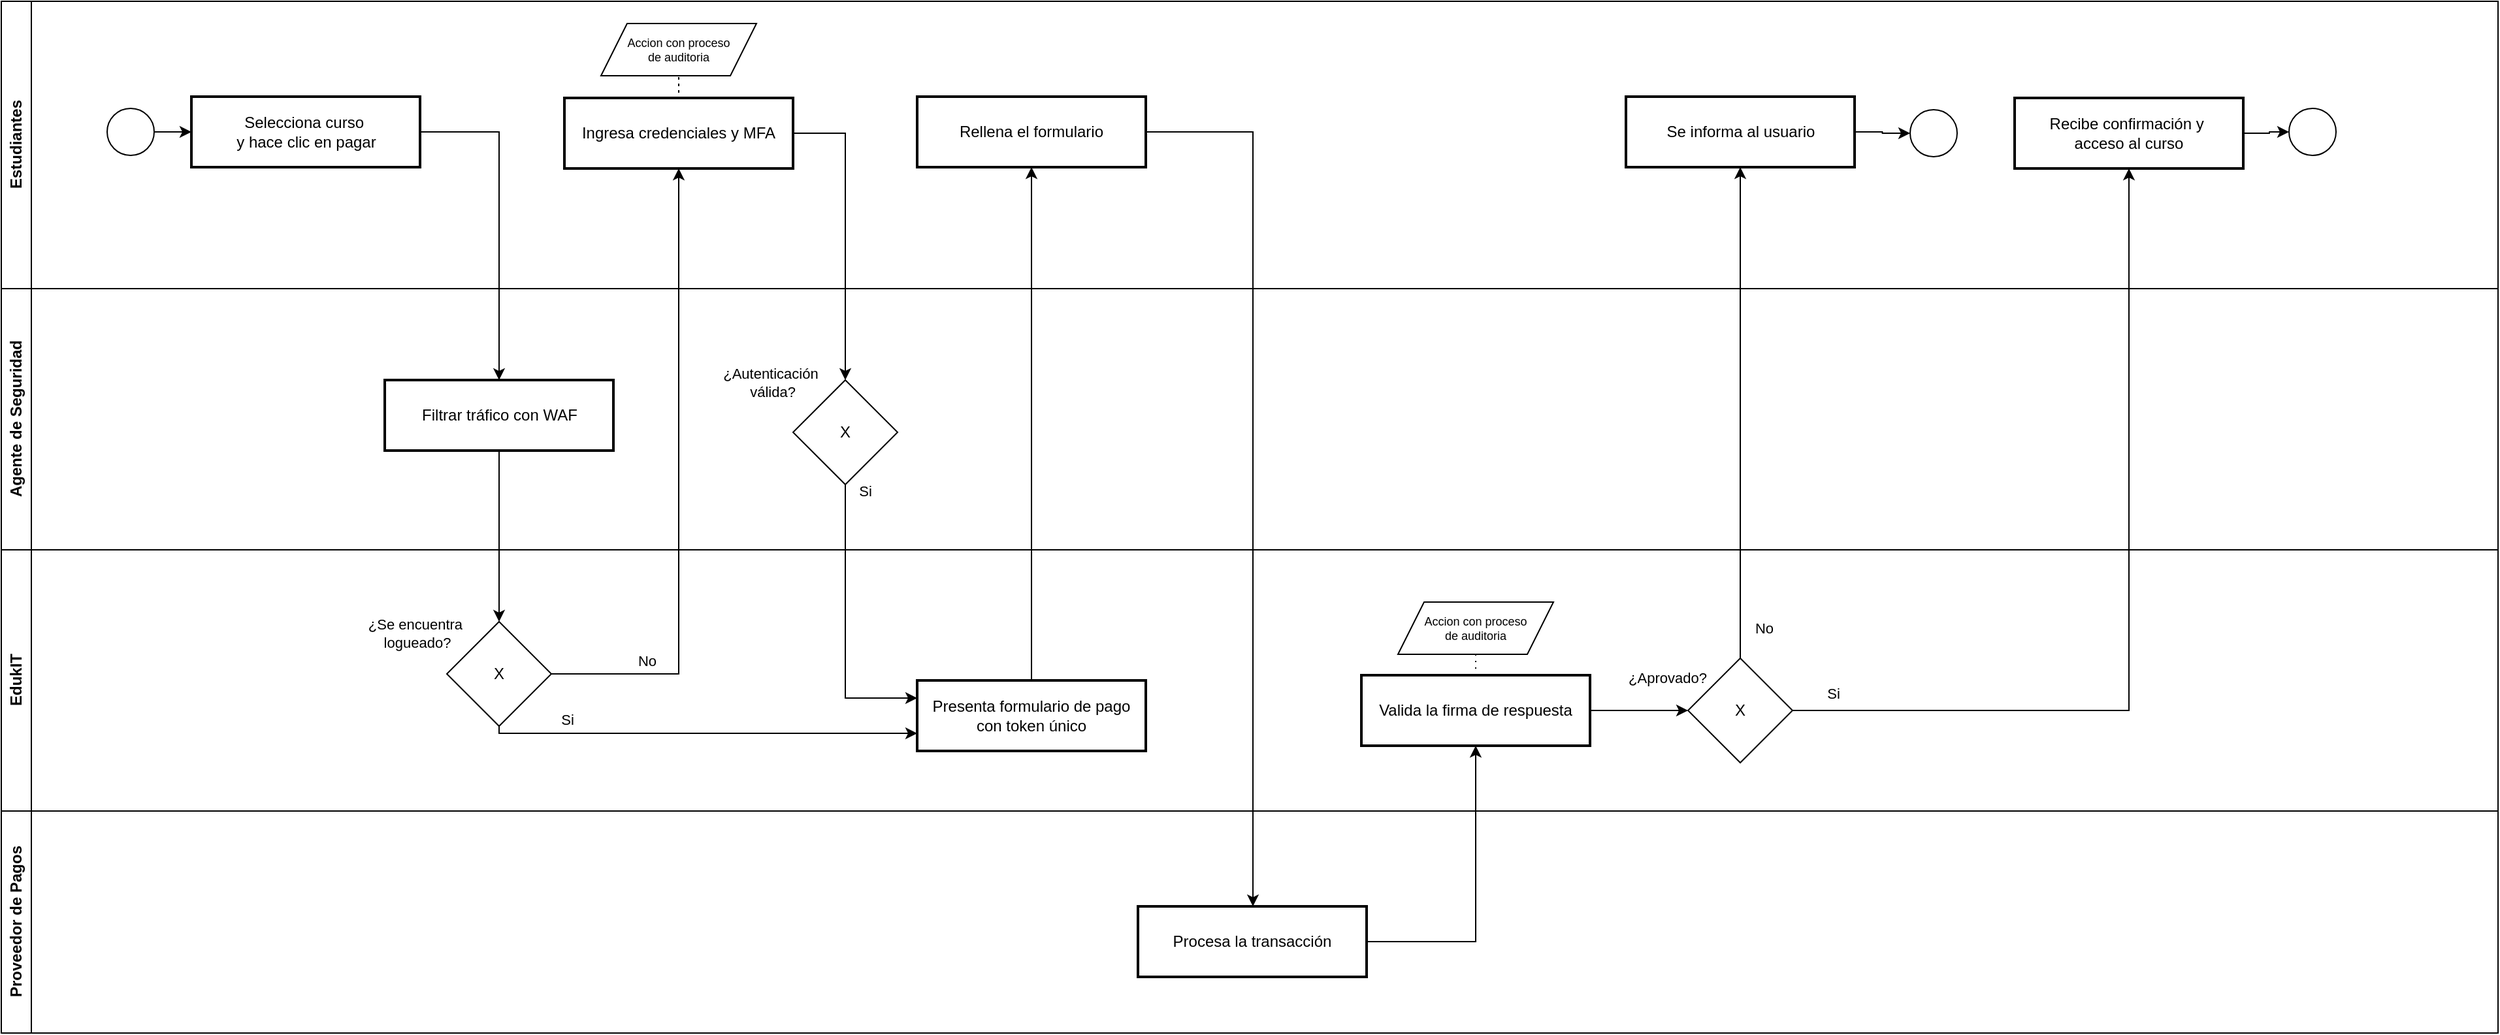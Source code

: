 <mxfile version="28.2.1">
  <diagram id="z-PUYhsLJ5TQfkCh3qeF" name="Page-1">
    <mxGraphModel dx="970" dy="1102" grid="1" gridSize="10" guides="1" tooltips="1" connect="1" arrows="1" fold="1" page="1" pageScale="1" pageWidth="850" pageHeight="1100" math="0" shadow="0">
      <root>
        <mxCell id="0" />
        <mxCell id="1" parent="0" />
        <mxCell id="Tnn8jA1xSSA01XFPJrdt-30" value="Estudiantes" style="swimlane;horizontal=0;whiteSpace=wrap;html=1;" vertex="1" parent="1">
          <mxGeometry x="879" y="40" width="1911" height="220" as="geometry" />
        </mxCell>
        <mxCell id="Tnn8jA1xSSA01XFPJrdt-38" value="Selecciona curso &#xa;y hace clic en pagar" style="whiteSpace=wrap;strokeWidth=2;" vertex="1" parent="Tnn8jA1xSSA01XFPJrdt-30">
          <mxGeometry x="145.5" y="73" width="175" height="54" as="geometry" />
        </mxCell>
        <mxCell id="Tnn8jA1xSSA01XFPJrdt-40" style="edgeStyle=orthogonalEdgeStyle;rounded=0;orthogonalLoop=1;jettySize=auto;html=1;entryX=0;entryY=0.5;entryDx=0;entryDy=0;" edge="1" parent="Tnn8jA1xSSA01XFPJrdt-30" source="Tnn8jA1xSSA01XFPJrdt-36" target="Tnn8jA1xSSA01XFPJrdt-38">
          <mxGeometry relative="1" as="geometry" />
        </mxCell>
        <mxCell id="Tnn8jA1xSSA01XFPJrdt-36" value="" style="ellipse;whiteSpace=wrap;html=1;aspect=fixed;" vertex="1" parent="Tnn8jA1xSSA01XFPJrdt-30">
          <mxGeometry x="81" y="82" width="36" height="36" as="geometry" />
        </mxCell>
        <mxCell id="Tnn8jA1xSSA01XFPJrdt-92" style="edgeStyle=orthogonalEdgeStyle;rounded=0;orthogonalLoop=1;jettySize=auto;html=1;endArrow=none;endFill=0;dashed=1;dashPattern=1 4;" edge="1" parent="Tnn8jA1xSSA01XFPJrdt-30" source="Tnn8jA1xSSA01XFPJrdt-52" target="Tnn8jA1xSSA01XFPJrdt-91">
          <mxGeometry relative="1" as="geometry" />
        </mxCell>
        <mxCell id="Tnn8jA1xSSA01XFPJrdt-52" value="Ingresa credenciales y MFA" style="whiteSpace=wrap;strokeWidth=2;" vertex="1" parent="Tnn8jA1xSSA01XFPJrdt-30">
          <mxGeometry x="431" y="74" width="175" height="54" as="geometry" />
        </mxCell>
        <mxCell id="Tnn8jA1xSSA01XFPJrdt-67" value="Rellena el formulario" style="whiteSpace=wrap;strokeWidth=2;" vertex="1" parent="Tnn8jA1xSSA01XFPJrdt-30">
          <mxGeometry x="701" y="73" width="175" height="54" as="geometry" />
        </mxCell>
        <mxCell id="Tnn8jA1xSSA01XFPJrdt-91" value="Accion con proceso&lt;div&gt;de auditoria&lt;/div&gt;" style="shape=parallelogram;perimeter=parallelogramPerimeter;whiteSpace=wrap;html=1;fixedSize=1;fontSize=9;" vertex="1" parent="Tnn8jA1xSSA01XFPJrdt-30">
          <mxGeometry x="459" y="17" width="119" height="40" as="geometry" />
        </mxCell>
        <mxCell id="Tnn8jA1xSSA01XFPJrdt-106" style="edgeStyle=orthogonalEdgeStyle;rounded=0;orthogonalLoop=1;jettySize=auto;html=1;entryX=0;entryY=0.5;entryDx=0;entryDy=0;" edge="1" parent="Tnn8jA1xSSA01XFPJrdt-30" source="Tnn8jA1xSSA01XFPJrdt-101" target="Tnn8jA1xSSA01XFPJrdt-105">
          <mxGeometry relative="1" as="geometry" />
        </mxCell>
        <mxCell id="Tnn8jA1xSSA01XFPJrdt-101" value="Se informa al usuario" style="whiteSpace=wrap;strokeWidth=2;" vertex="1" parent="Tnn8jA1xSSA01XFPJrdt-30">
          <mxGeometry x="1243.5" y="73" width="175" height="54" as="geometry" />
        </mxCell>
        <mxCell id="Tnn8jA1xSSA01XFPJrdt-109" style="edgeStyle=orthogonalEdgeStyle;rounded=0;orthogonalLoop=1;jettySize=auto;html=1;entryX=0;entryY=0.5;entryDx=0;entryDy=0;" edge="1" parent="Tnn8jA1xSSA01XFPJrdt-30" source="Tnn8jA1xSSA01XFPJrdt-103" target="Tnn8jA1xSSA01XFPJrdt-108">
          <mxGeometry relative="1" as="geometry" />
        </mxCell>
        <mxCell id="Tnn8jA1xSSA01XFPJrdt-103" value="Recibe confirmación y &#xa;acceso al curso" style="whiteSpace=wrap;strokeWidth=2;" vertex="1" parent="Tnn8jA1xSSA01XFPJrdt-30">
          <mxGeometry x="1541" y="74" width="175" height="54" as="geometry" />
        </mxCell>
        <mxCell id="Tnn8jA1xSSA01XFPJrdt-105" value="" style="ellipse;whiteSpace=wrap;html=1;aspect=fixed;" vertex="1" parent="Tnn8jA1xSSA01XFPJrdt-30">
          <mxGeometry x="1461" y="83" width="36" height="36" as="geometry" />
        </mxCell>
        <mxCell id="Tnn8jA1xSSA01XFPJrdt-108" value="" style="ellipse;whiteSpace=wrap;html=1;aspect=fixed;" vertex="1" parent="Tnn8jA1xSSA01XFPJrdt-30">
          <mxGeometry x="1751" y="82" width="36" height="36" as="geometry" />
        </mxCell>
        <mxCell id="Tnn8jA1xSSA01XFPJrdt-32" value="EdukIT" style="swimlane;horizontal=0;whiteSpace=wrap;html=1;startSize=23;" vertex="1" parent="1">
          <mxGeometry x="879" y="460" width="1911" height="200" as="geometry" />
        </mxCell>
        <mxCell id="Tnn8jA1xSSA01XFPJrdt-71" style="edgeStyle=orthogonalEdgeStyle;rounded=0;orthogonalLoop=1;jettySize=auto;html=1;entryX=0;entryY=0.75;entryDx=0;entryDy=0;exitX=0.5;exitY=1;exitDx=0;exitDy=0;" edge="1" parent="Tnn8jA1xSSA01XFPJrdt-32" source="Tnn8jA1xSSA01XFPJrdt-39" target="Tnn8jA1xSSA01XFPJrdt-61">
          <mxGeometry relative="1" as="geometry">
            <Array as="points">
              <mxPoint x="381" y="141" />
            </Array>
          </mxGeometry>
        </mxCell>
        <mxCell id="Tnn8jA1xSSA01XFPJrdt-72" value="Si" style="edgeLabel;html=1;align=center;verticalAlign=middle;resizable=0;points=[];" vertex="1" connectable="0" parent="Tnn8jA1xSSA01XFPJrdt-71">
          <mxGeometry x="-0.643" y="-2" relative="1" as="geometry">
            <mxPoint x="-1" y="-13" as="offset" />
          </mxGeometry>
        </mxCell>
        <mxCell id="Tnn8jA1xSSA01XFPJrdt-39" value="X" style="rhombus;whiteSpace=wrap;html=1;" vertex="1" parent="Tnn8jA1xSSA01XFPJrdt-32">
          <mxGeometry x="341" y="55" width="80" height="80" as="geometry" />
        </mxCell>
        <mxCell id="Tnn8jA1xSSA01XFPJrdt-61" value="Presenta formulario de pago con token único" style="whiteSpace=wrap;strokeWidth=2;" vertex="1" parent="Tnn8jA1xSSA01XFPJrdt-32">
          <mxGeometry x="701" y="100" width="175" height="54" as="geometry" />
        </mxCell>
        <mxCell id="Tnn8jA1xSSA01XFPJrdt-33" value="Proveedor de Pagos" style="swimlane;horizontal=0;whiteSpace=wrap;html=1;" vertex="1" parent="1">
          <mxGeometry x="879" y="660" width="1911" height="170" as="geometry" />
        </mxCell>
        <mxCell id="Tnn8jA1xSSA01XFPJrdt-73" value="Procesa la transacción" style="whiteSpace=wrap;strokeWidth=2;" vertex="1" parent="Tnn8jA1xSSA01XFPJrdt-33">
          <mxGeometry x="870" y="73" width="175" height="54" as="geometry" />
        </mxCell>
        <mxCell id="Tnn8jA1xSSA01XFPJrdt-35" value="Agente de Seguridad" style="swimlane;horizontal=0;whiteSpace=wrap;html=1;startSize=23;" vertex="1" parent="1">
          <mxGeometry x="879" y="260" width="1911" height="200" as="geometry" />
        </mxCell>
        <mxCell id="Tnn8jA1xSSA01XFPJrdt-57" value="X" style="rhombus;whiteSpace=wrap;html=1;" vertex="1" parent="Tnn8jA1xSSA01XFPJrdt-35">
          <mxGeometry x="606" y="70" width="80" height="80" as="geometry" />
        </mxCell>
        <mxCell id="Tnn8jA1xSSA01XFPJrdt-113" value="Filtrar tráfico con WAF" style="whiteSpace=wrap;strokeWidth=2;" vertex="1" parent="Tnn8jA1xSSA01XFPJrdt-35">
          <mxGeometry x="293.5" y="70" width="175" height="54" as="geometry" />
        </mxCell>
        <mxCell id="Tnn8jA1xSSA01XFPJrdt-94" value="Accion con proceso&lt;div&gt;de auditoria&lt;/div&gt;" style="shape=parallelogram;perimeter=parallelogramPerimeter;whiteSpace=wrap;html=1;fixedSize=1;fontSize=9;" vertex="1" parent="Tnn8jA1xSSA01XFPJrdt-35">
          <mxGeometry x="1069" y="240" width="119" height="40" as="geometry" />
        </mxCell>
        <mxCell id="Tnn8jA1xSSA01XFPJrdt-88" value="Valida la firma de respuesta" style="whiteSpace=wrap;strokeWidth=2;" vertex="1" parent="Tnn8jA1xSSA01XFPJrdt-35">
          <mxGeometry x="1041" y="296" width="175" height="54" as="geometry" />
        </mxCell>
        <mxCell id="Tnn8jA1xSSA01XFPJrdt-96" style="edgeStyle=orthogonalEdgeStyle;rounded=0;orthogonalLoop=1;jettySize=auto;html=1;endArrow=none;endFill=0;dashed=1;dashPattern=1 4;entryX=0.5;entryY=1;entryDx=0;entryDy=0;exitX=0.5;exitY=0;exitDx=0;exitDy=0;" edge="1" parent="Tnn8jA1xSSA01XFPJrdt-35" source="Tnn8jA1xSSA01XFPJrdt-88" target="Tnn8jA1xSSA01XFPJrdt-94">
          <mxGeometry relative="1" as="geometry">
            <mxPoint x="1021" y="124" as="sourcePoint" />
            <mxPoint x="1021" y="100" as="targetPoint" />
          </mxGeometry>
        </mxCell>
        <mxCell id="Tnn8jA1xSSA01XFPJrdt-97" value="X" style="rhombus;whiteSpace=wrap;html=1;" vertex="1" parent="Tnn8jA1xSSA01XFPJrdt-35">
          <mxGeometry x="1291" y="283" width="80" height="80" as="geometry" />
        </mxCell>
        <mxCell id="Tnn8jA1xSSA01XFPJrdt-98" style="edgeStyle=orthogonalEdgeStyle;rounded=0;orthogonalLoop=1;jettySize=auto;html=1;entryX=0;entryY=0.5;entryDx=0;entryDy=0;" edge="1" parent="Tnn8jA1xSSA01XFPJrdt-35" source="Tnn8jA1xSSA01XFPJrdt-88" target="Tnn8jA1xSSA01XFPJrdt-97">
          <mxGeometry relative="1" as="geometry" />
        </mxCell>
        <mxCell id="Tnn8jA1xSSA01XFPJrdt-99" value="¿Aprovado?" style="edgeLabel;html=1;align=center;verticalAlign=middle;resizable=0;points=[];" vertex="1" connectable="0" parent="Tnn8jA1xSSA01XFPJrdt-98">
          <mxGeometry x="-0.067" y="-1" relative="1" as="geometry">
            <mxPoint x="24" y="-26" as="offset" />
          </mxGeometry>
        </mxCell>
        <mxCell id="Tnn8jA1xSSA01XFPJrdt-53" style="edgeStyle=orthogonalEdgeStyle;rounded=0;orthogonalLoop=1;jettySize=auto;html=1;entryX=0.5;entryY=1;entryDx=0;entryDy=0;" edge="1" parent="1" source="Tnn8jA1xSSA01XFPJrdt-39" target="Tnn8jA1xSSA01XFPJrdt-52">
          <mxGeometry relative="1" as="geometry" />
        </mxCell>
        <mxCell id="Tnn8jA1xSSA01XFPJrdt-54" value="No" style="edgeLabel;html=1;align=center;verticalAlign=middle;resizable=0;points=[];" vertex="1" connectable="0" parent="Tnn8jA1xSSA01XFPJrdt-53">
          <mxGeometry x="-0.701" y="2" relative="1" as="geometry">
            <mxPoint y="-8" as="offset" />
          </mxGeometry>
        </mxCell>
        <mxCell id="Tnn8jA1xSSA01XFPJrdt-56" style="edgeStyle=orthogonalEdgeStyle;rounded=0;orthogonalLoop=1;jettySize=auto;html=1;entryX=0.5;entryY=0;entryDx=0;entryDy=0;jumpStyle=line;" edge="1" parent="1" source="Tnn8jA1xSSA01XFPJrdt-52" target="Tnn8jA1xSSA01XFPJrdt-57">
          <mxGeometry relative="1" as="geometry">
            <mxPoint x="1517.5" y="533" as="targetPoint" />
            <Array as="points">
              <mxPoint x="1525" y="141" />
            </Array>
          </mxGeometry>
        </mxCell>
        <mxCell id="Tnn8jA1xSSA01XFPJrdt-58" value="¿Autenticación&amp;nbsp;&lt;div&gt;válida?&lt;/div&gt;" style="edgeLabel;html=1;align=center;verticalAlign=middle;resizable=0;points=[];" vertex="1" connectable="0" parent="Tnn8jA1xSSA01XFPJrdt-56">
          <mxGeometry x="0.818" y="-1" relative="1" as="geometry">
            <mxPoint x="-55" y="23" as="offset" />
          </mxGeometry>
        </mxCell>
        <mxCell id="Tnn8jA1xSSA01XFPJrdt-65" style="edgeStyle=orthogonalEdgeStyle;rounded=0;orthogonalLoop=1;jettySize=auto;html=1;entryX=0;entryY=0.25;entryDx=0;entryDy=0;exitX=0.5;exitY=1;exitDx=0;exitDy=0;" edge="1" parent="1" source="Tnn8jA1xSSA01XFPJrdt-57" target="Tnn8jA1xSSA01XFPJrdt-61">
          <mxGeometry relative="1" as="geometry">
            <Array as="points">
              <mxPoint x="1525" y="574" />
            </Array>
          </mxGeometry>
        </mxCell>
        <mxCell id="Tnn8jA1xSSA01XFPJrdt-66" value="Si" style="edgeLabel;html=1;align=center;verticalAlign=middle;resizable=0;points=[];" vertex="1" connectable="0" parent="Tnn8jA1xSSA01XFPJrdt-65">
          <mxGeometry x="-0.713" y="2" relative="1" as="geometry">
            <mxPoint x="13" y="-27" as="offset" />
          </mxGeometry>
        </mxCell>
        <mxCell id="Tnn8jA1xSSA01XFPJrdt-68" style="edgeStyle=orthogonalEdgeStyle;rounded=0;orthogonalLoop=1;jettySize=auto;html=1;entryX=0.5;entryY=1;entryDx=0;entryDy=0;" edge="1" parent="1" source="Tnn8jA1xSSA01XFPJrdt-61" target="Tnn8jA1xSSA01XFPJrdt-67">
          <mxGeometry relative="1" as="geometry" />
        </mxCell>
        <mxCell id="Tnn8jA1xSSA01XFPJrdt-74" style="edgeStyle=orthogonalEdgeStyle;rounded=0;orthogonalLoop=1;jettySize=auto;html=1;" edge="1" parent="1" source="Tnn8jA1xSSA01XFPJrdt-67" target="Tnn8jA1xSSA01XFPJrdt-73">
          <mxGeometry relative="1" as="geometry">
            <Array as="points">
              <mxPoint x="1837" y="140" />
            </Array>
          </mxGeometry>
        </mxCell>
        <mxCell id="Tnn8jA1xSSA01XFPJrdt-76" style="edgeStyle=orthogonalEdgeStyle;rounded=0;orthogonalLoop=1;jettySize=auto;html=1;entryX=0.5;entryY=1;entryDx=0;entryDy=0;" edge="1" parent="1" source="Tnn8jA1xSSA01XFPJrdt-73" target="Tnn8jA1xSSA01XFPJrdt-88">
          <mxGeometry relative="1" as="geometry">
            <mxPoint x="2045" y="760.0" as="targetPoint" />
            <Array as="points">
              <mxPoint x="2008" y="760" />
            </Array>
          </mxGeometry>
        </mxCell>
        <mxCell id="Tnn8jA1xSSA01XFPJrdt-102" style="edgeStyle=orthogonalEdgeStyle;rounded=0;orthogonalLoop=1;jettySize=auto;html=1;entryX=0.5;entryY=1;entryDx=0;entryDy=0;" edge="1" parent="1" source="Tnn8jA1xSSA01XFPJrdt-97" target="Tnn8jA1xSSA01XFPJrdt-101">
          <mxGeometry relative="1" as="geometry" />
        </mxCell>
        <mxCell id="Tnn8jA1xSSA01XFPJrdt-104" value="No" style="edgeLabel;html=1;align=center;verticalAlign=middle;resizable=0;points=[];" vertex="1" connectable="0" parent="Tnn8jA1xSSA01XFPJrdt-102">
          <mxGeometry x="-0.706" y="-3" relative="1" as="geometry">
            <mxPoint x="15" y="32" as="offset" />
          </mxGeometry>
        </mxCell>
        <mxCell id="Tnn8jA1xSSA01XFPJrdt-107" style="edgeStyle=orthogonalEdgeStyle;rounded=0;orthogonalLoop=1;jettySize=auto;html=1;entryX=0.5;entryY=1;entryDx=0;entryDy=0;" edge="1" parent="1" source="Tnn8jA1xSSA01XFPJrdt-97" target="Tnn8jA1xSSA01XFPJrdt-103">
          <mxGeometry relative="1" as="geometry" />
        </mxCell>
        <mxCell id="Tnn8jA1xSSA01XFPJrdt-116" value="Si" style="edgeLabel;html=1;align=center;verticalAlign=middle;resizable=0;points=[];" vertex="1" connectable="0" parent="Tnn8jA1xSSA01XFPJrdt-107">
          <mxGeometry x="-0.844" y="1" relative="1" as="geometry">
            <mxPoint x="-22" y="-12" as="offset" />
          </mxGeometry>
        </mxCell>
        <mxCell id="Tnn8jA1xSSA01XFPJrdt-42" style="edgeStyle=orthogonalEdgeStyle;rounded=0;orthogonalLoop=1;jettySize=auto;html=1;entryX=0.5;entryY=0;entryDx=0;entryDy=0;exitX=0.5;exitY=1;exitDx=0;exitDy=0;" edge="1" parent="1" source="Tnn8jA1xSSA01XFPJrdt-113" target="Tnn8jA1xSSA01XFPJrdt-39">
          <mxGeometry relative="1" as="geometry">
            <mxPoint x="1199.5" y="141" as="sourcePoint" />
            <mxPoint x="1243" y="291" as="targetPoint" />
            <Array as="points">
              <mxPoint x="1260" y="384" />
            </Array>
          </mxGeometry>
        </mxCell>
        <mxCell id="Tnn8jA1xSSA01XFPJrdt-43" value="¿Se encuentra&amp;nbsp;&lt;div&gt;logueado?&lt;/div&gt;" style="edgeLabel;html=1;align=center;verticalAlign=middle;resizable=0;points=[];" vertex="1" connectable="0" parent="Tnn8jA1xSSA01XFPJrdt-42">
          <mxGeometry x="0.511" y="-2" relative="1" as="geometry">
            <mxPoint x="-61" y="41" as="offset" />
          </mxGeometry>
        </mxCell>
        <mxCell id="Tnn8jA1xSSA01XFPJrdt-115" style="edgeStyle=orthogonalEdgeStyle;rounded=0;orthogonalLoop=1;jettySize=auto;html=1;entryX=0.5;entryY=0;entryDx=0;entryDy=0;" edge="1" parent="1" source="Tnn8jA1xSSA01XFPJrdt-38" target="Tnn8jA1xSSA01XFPJrdt-113">
          <mxGeometry relative="1" as="geometry">
            <Array as="points">
              <mxPoint x="1260" y="140" />
            </Array>
          </mxGeometry>
        </mxCell>
      </root>
    </mxGraphModel>
  </diagram>
</mxfile>
